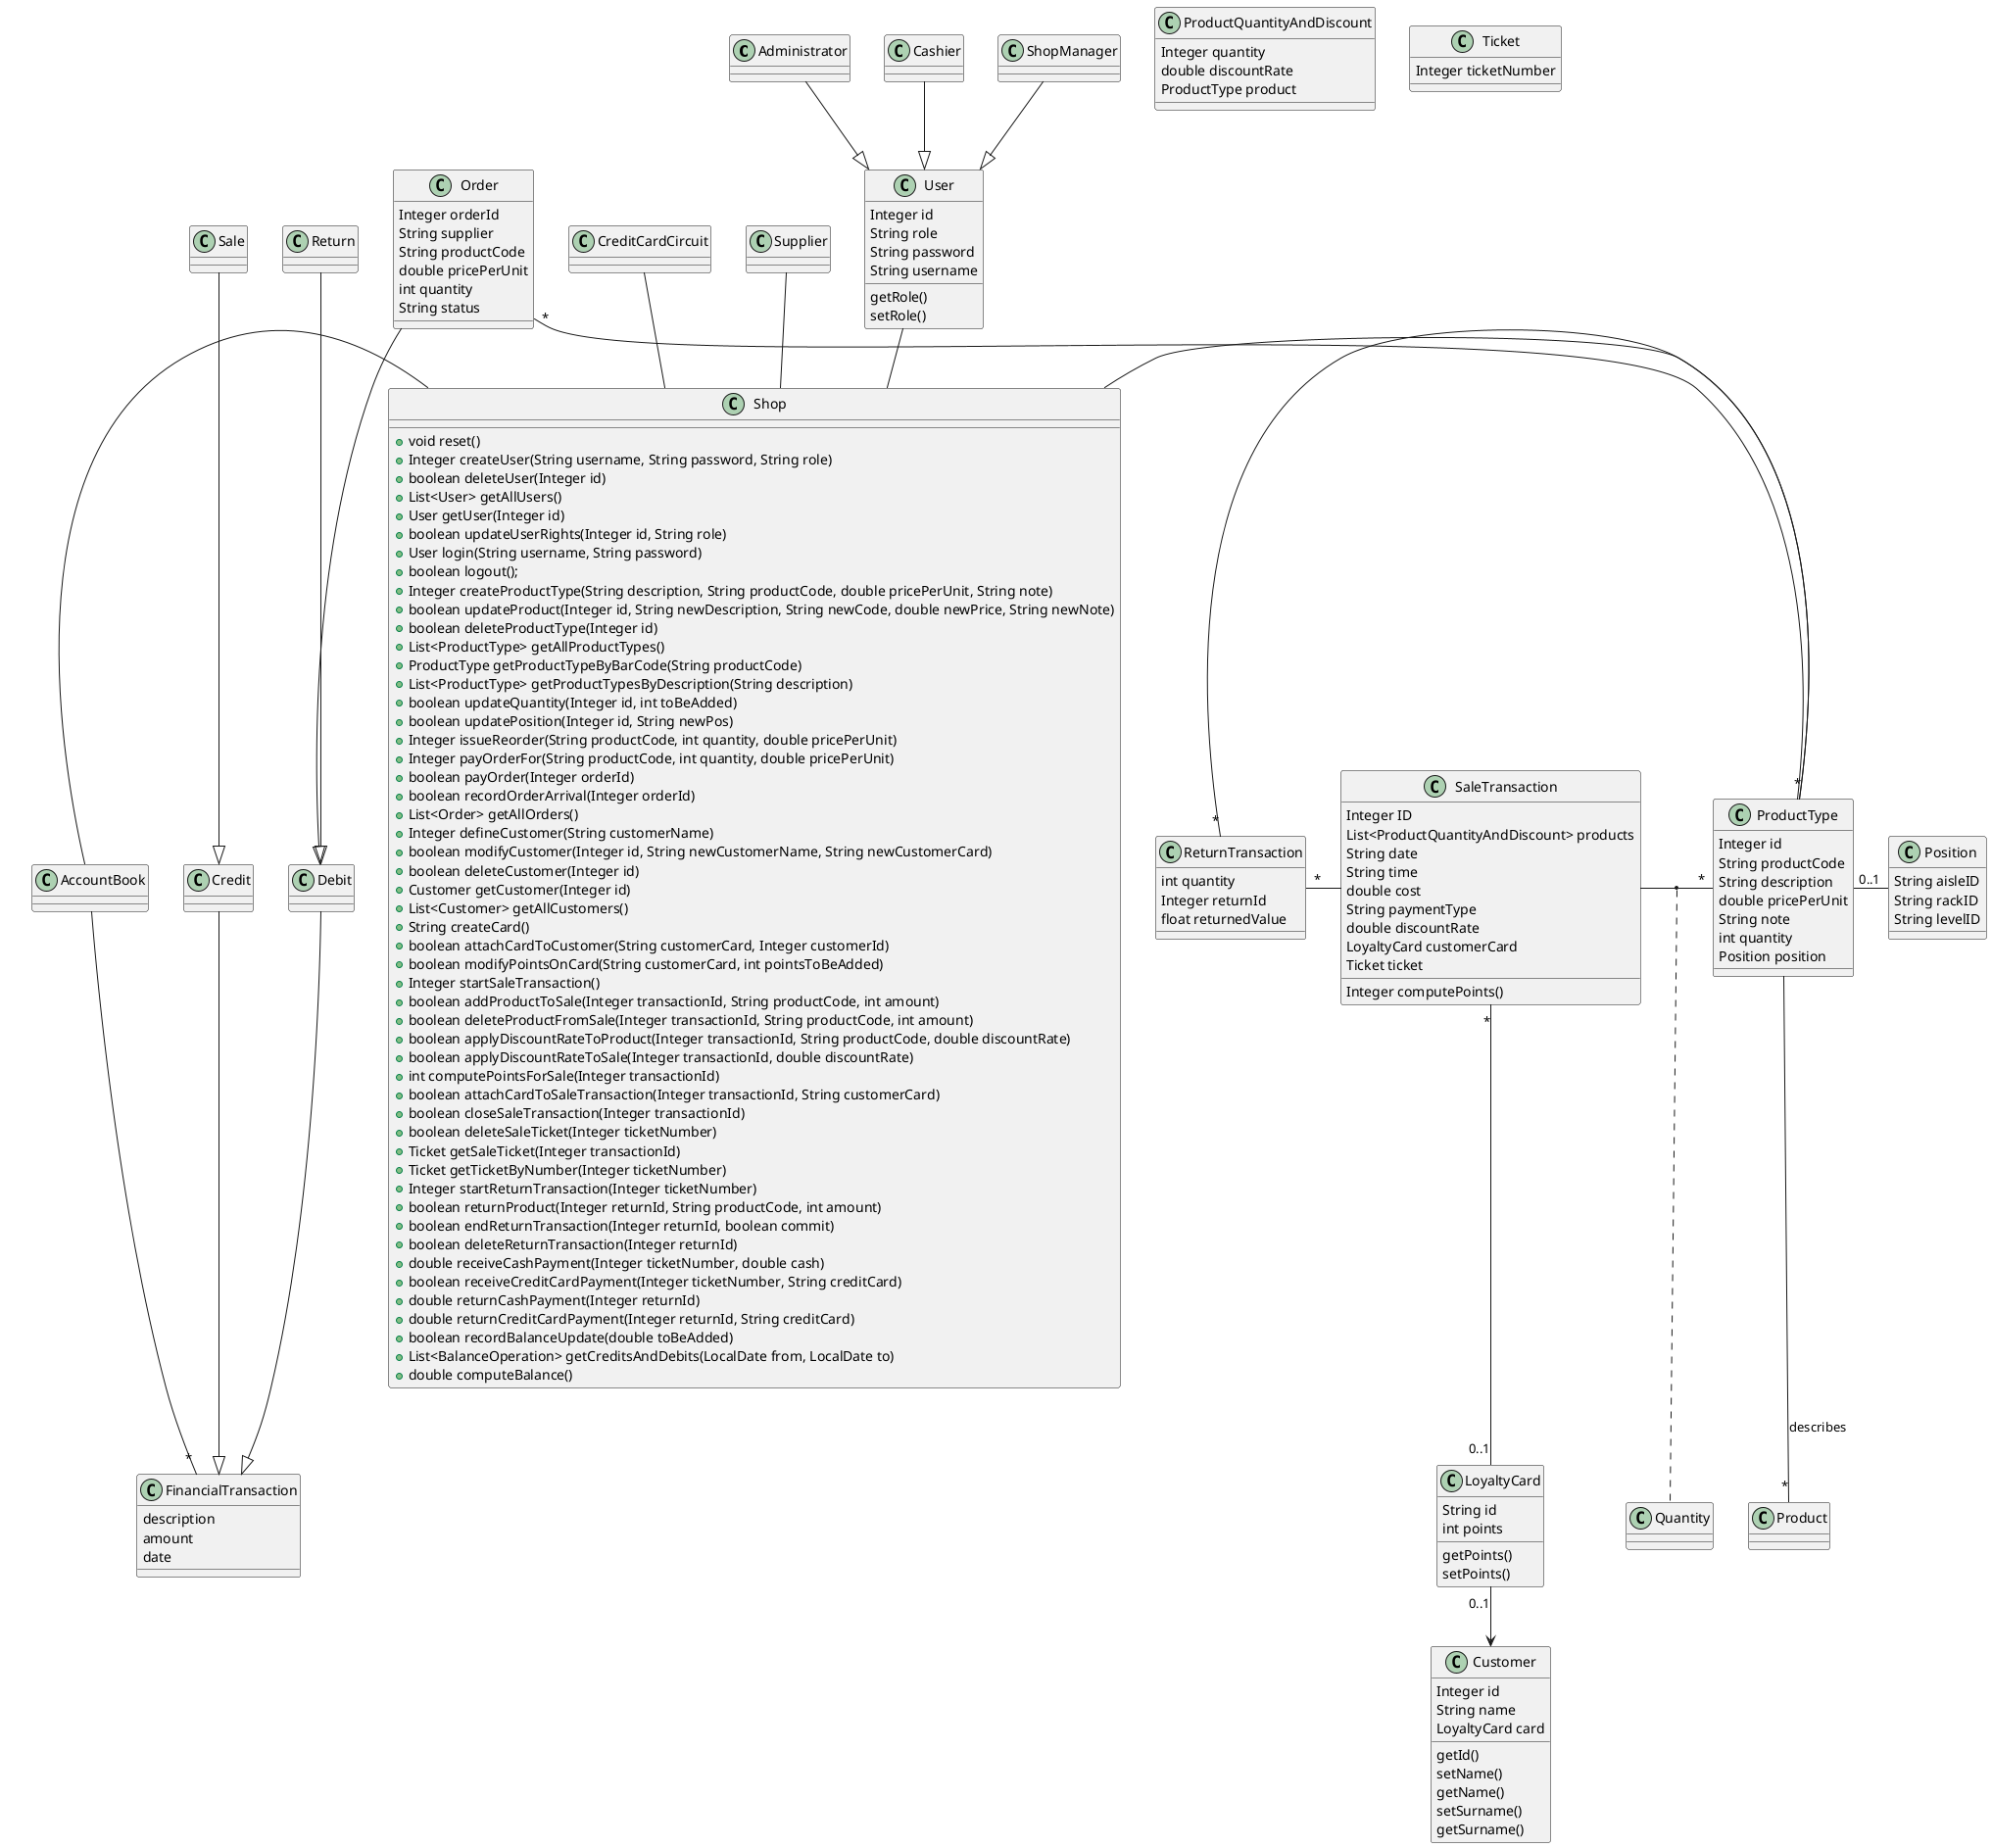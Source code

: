 @startuml
class Administrator {

}
class AccountBook {

}
class Cashier {

}
class CreditCardCircuit {

}
class Credit {

}
class Customer {
    Integer id
    String name
    LoyaltyCard card

    'setId()
    getId()
    setName()
    getName()
    setSurname()
    getSurname()

}
class Debit {

}
class FinancialTransaction {
    description
    amount
    date
}
class LoyaltyCard {
    String id
    int points

    'getId()
    'setId()
    getPoints()
    setPoints()
    
}

class Order {
    Integer orderId
    String supplier
    String productCode
    double pricePerUnit
    int quantity
    String status
}

class ProductType{
    Integer id
    String productCode
    String description
    double pricePerUnit
    String note
    int quantity
    Position position
}

class Position {
    String aisleID
    String rackID
    String levelID
}

class Return {

}

class ReturnTransaction {
    int quantity
    Integer returnId
    float returnedValue
}

class ProductQuantityAndDiscount {
    Integer quantity
    double discountRate
    ProductType product
}

class SaleTransaction {
    Integer ID 
    List<ProductQuantityAndDiscount> products
    String date
    String time
    double cost
    String paymentType
    double discountRate
    LoyaltyCard customerCard
    Ticket ticket

    Integer computePoints()
}

class Sale {

}

class Shop {
    +void reset()
    +Integer createUser(String username, String password, String role)
    +boolean deleteUser(Integer id)
    +List<User> getAllUsers()
    +User getUser(Integer id)
    +boolean updateUserRights(Integer id, String role)
    +User login(String username, String password)
    +boolean logout();
    +Integer createProductType(String description, String productCode, double pricePerUnit, String note)
    +boolean updateProduct(Integer id, String newDescription, String newCode, double newPrice, String newNote)
    +boolean deleteProductType(Integer id)
    +List<ProductType> getAllProductTypes()
    +ProductType getProductTypeByBarCode(String productCode)
    +List<ProductType> getProductTypesByDescription(String description)
    +boolean updateQuantity(Integer id, int toBeAdded)
    +boolean updatePosition(Integer id, String newPos)
    '+boolean updatePosition(Integer id, Position newPos)
    +Integer issueReorder(String productCode, int quantity, double pricePerUnit)
    +Integer payOrderFor(String productCode, int quantity, double pricePerUnit)
    +boolean payOrder(Integer orderId)
    +boolean recordOrderArrival(Integer orderId)
    +List<Order> getAllOrders()
    +Integer defineCustomer(String customerName)
    +boolean modifyCustomer(Integer id, String newCustomerName, String newCustomerCard)
    +boolean deleteCustomer(Integer id)
    +Customer getCustomer(Integer id)
    +List<Customer> getAllCustomers()
    +String createCard()
    +boolean attachCardToCustomer(String customerCard, Integer customerId)
    +boolean modifyPointsOnCard(String customerCard, int pointsToBeAdded)
    +Integer startSaleTransaction()
    +boolean addProductToSale(Integer transactionId, String productCode, int amount)
    +boolean deleteProductFromSale(Integer transactionId, String productCode, int amount)
    +boolean applyDiscountRateToProduct(Integer transactionId, String productCode, double discountRate)
    +boolean applyDiscountRateToSale(Integer transactionId, double discountRate)
    +int computePointsForSale(Integer transactionId)
    +boolean attachCardToSaleTransaction(Integer transactionId, String customerCard)
    +boolean closeSaleTransaction(Integer transactionId)
    +boolean deleteSaleTicket(Integer ticketNumber)
    +Ticket getSaleTicket(Integer transactionId)
    +Ticket getTicketByNumber(Integer ticketNumber)
    +Integer startReturnTransaction(Integer ticketNumber)
    +boolean returnProduct(Integer returnId, String productCode, int amount)
    +boolean endReturnTransaction(Integer returnId, boolean commit)
    +boolean deleteReturnTransaction(Integer returnId)
    +double receiveCashPayment(Integer ticketNumber, double cash)
    +boolean receiveCreditCardPayment(Integer ticketNumber, String creditCard)
    +double returnCashPayment(Integer returnId)
    +double returnCreditCardPayment(Integer returnId, String creditCard)
    +boolean recordBalanceUpdate(double toBeAdded)
    +List<BalanceOperation> getCreditsAndDebits(LocalDate from, LocalDate to)
    +double computeBalance()





}
class ShopManager {

}
class Supplier {

}

class Ticket {
    Integer ticketNumber
}

class User {
    Integer id
    String role
    String password
    String username

    getRole()
    setRole()
}

AccountBook - Shop
AccountBook -- "*" FinancialTransaction

Cashier --|> User

Administrator --|> User

ShopManager --|> User

User -- Shop

CreditCardCircuit -- Shop

Supplier -- Shop

Credit --|> FinancialTransaction

Debit --|> FinancialTransaction

Order --|> Debit
Order "*" - ProductType

Sale --|> Credit
Return --|> Debit

Shop - "*" ProductType
SaleTransaction - "*" ProductType
(SaleTransaction, ProductType)  .. Quantity

LoyaltyCard "0..1" --> Customer

SaleTransaction "*" -- "0..1" LoyaltyCard

ProductType - "0..1" Position
ProductType -- "*" Product : describes

ReturnTransaction "*" - SaleTransaction
ReturnTransaction "*" - ProductType
@enduml